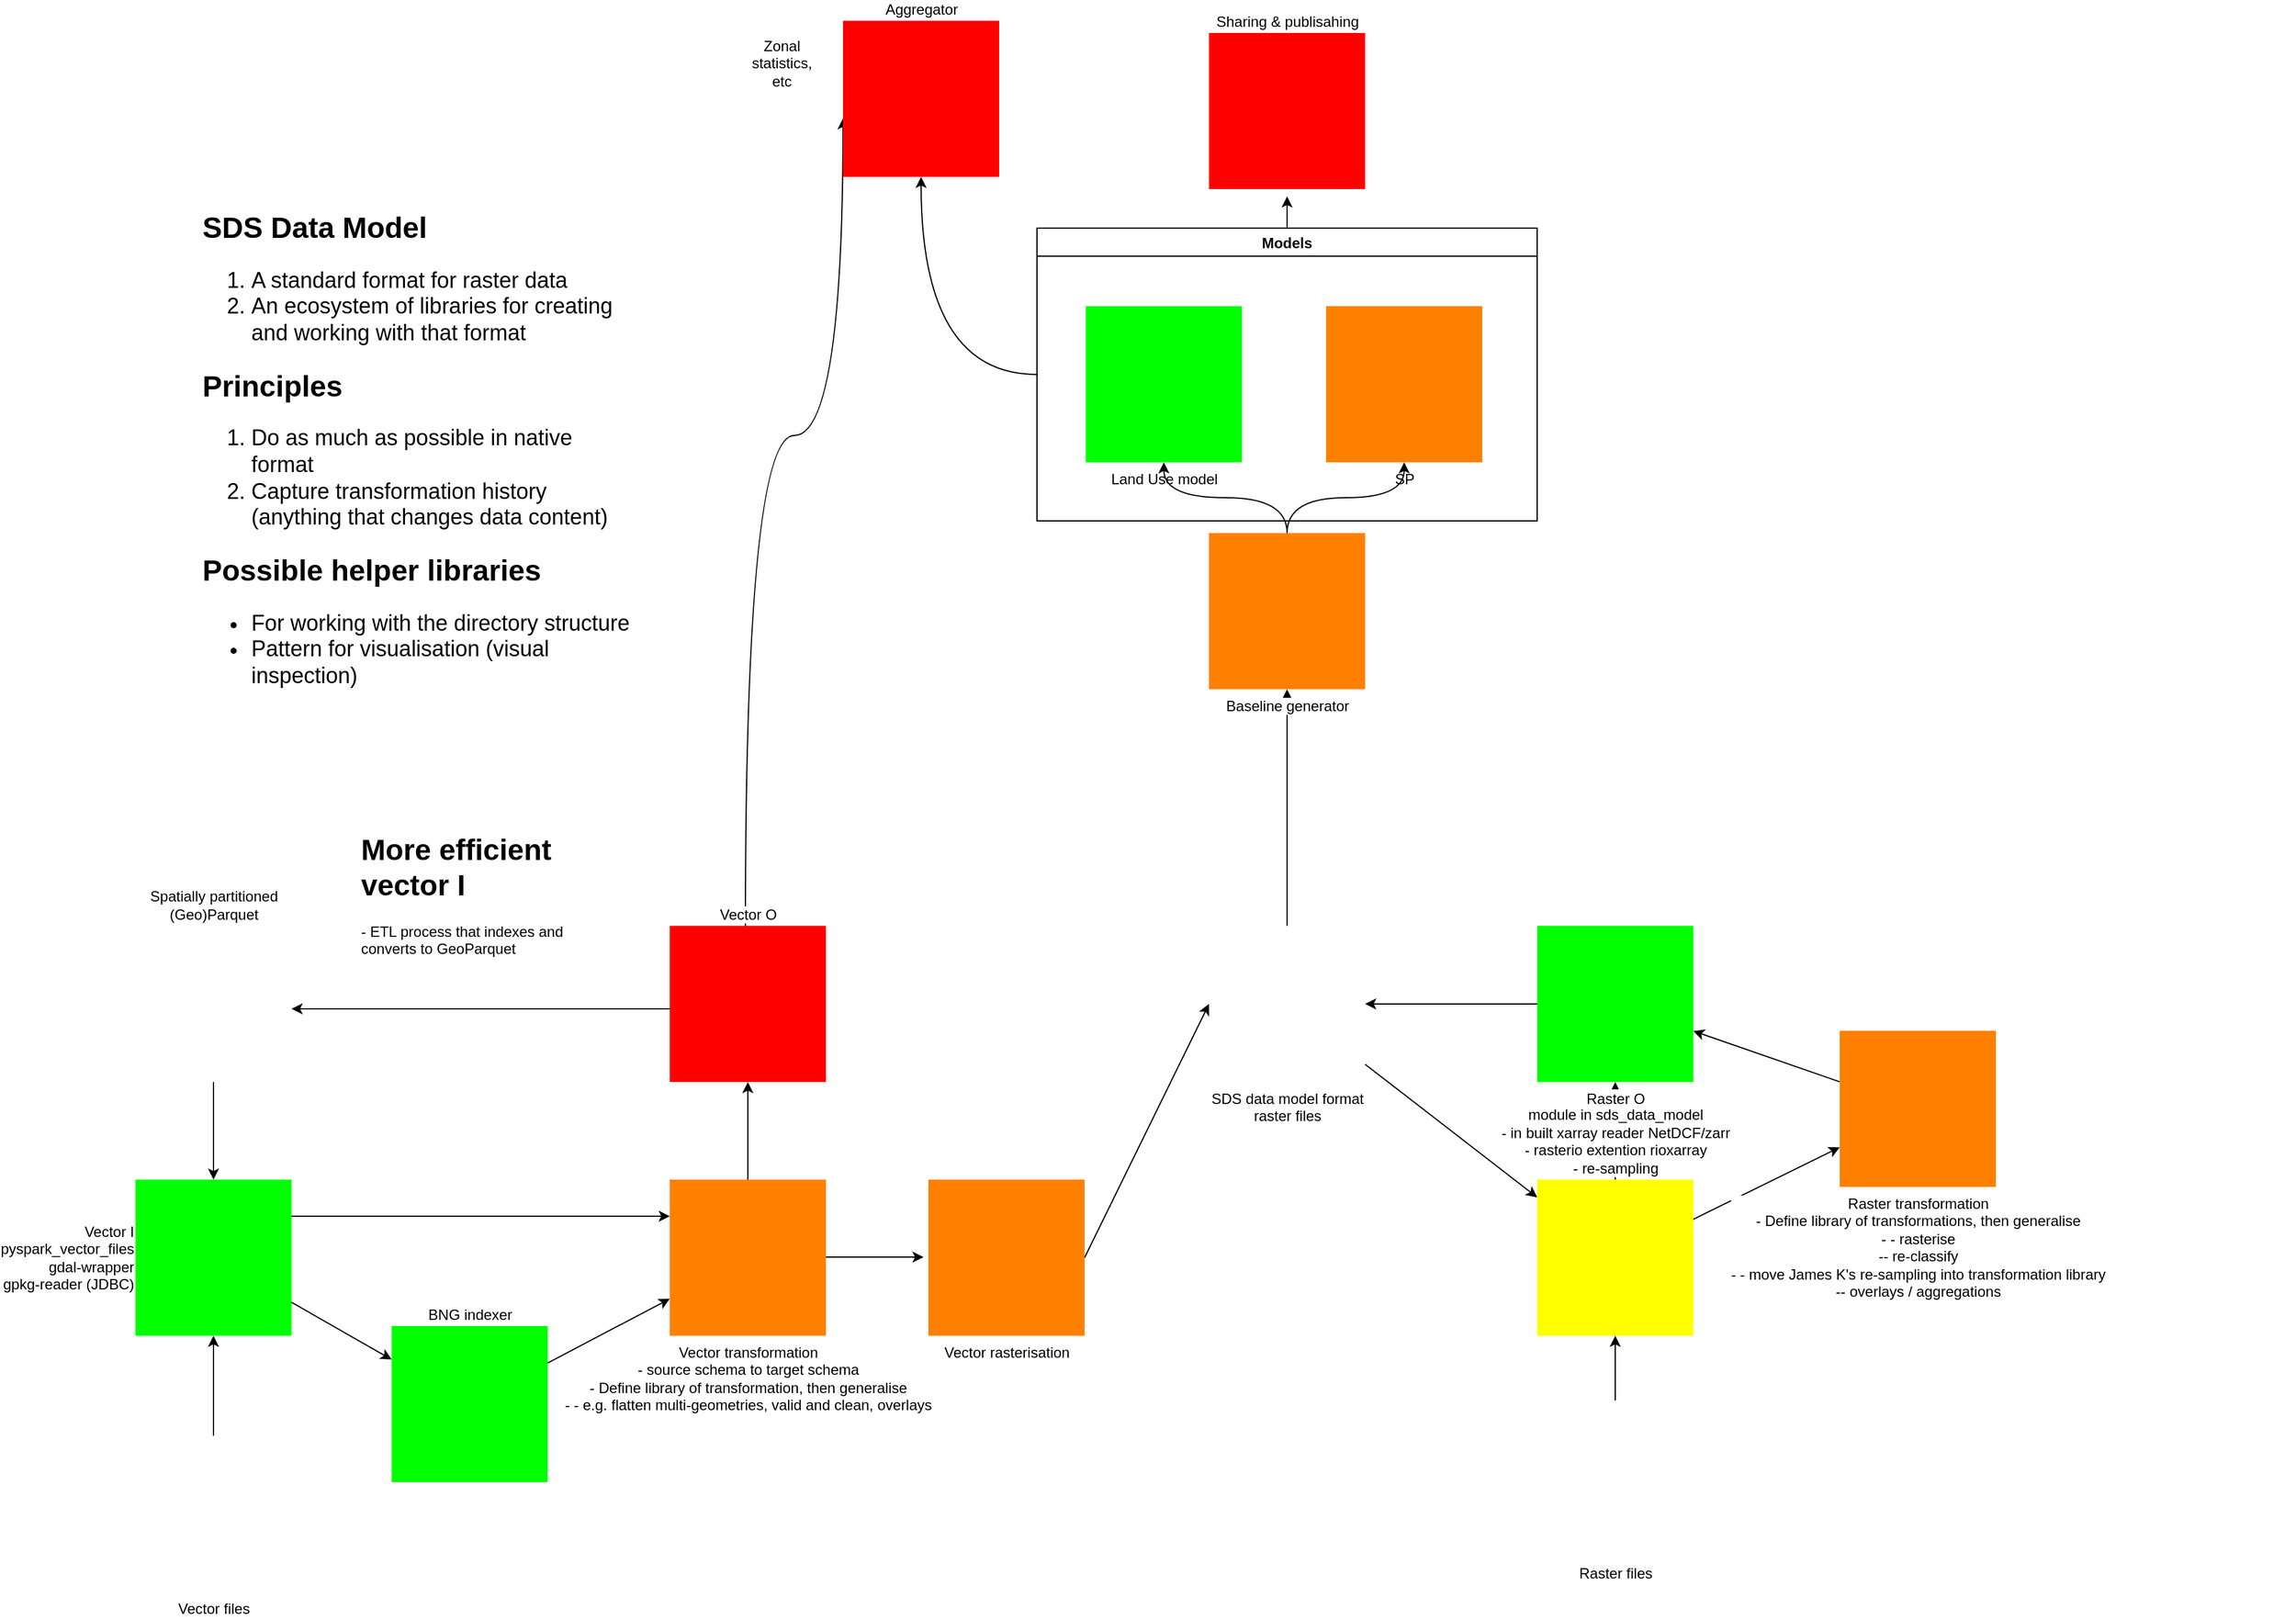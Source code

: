 <mxfile version="20.3.7" type="github">
  <diagram id="CqUPn2uWzYHRTuGjEwln" name="Page-1">
    <mxGraphModel dx="2790" dy="2258" grid="1" gridSize="10" guides="1" tooltips="1" connect="1" arrows="1" fold="1" page="1" pageScale="1" pageWidth="827" pageHeight="1169" math="0" shadow="0">
      <root>
        <mxCell id="0" />
        <mxCell id="1" parent="0" />
        <mxCell id="dSyi5RVKGaQ4QqKbwUSH-55" style="edgeStyle=none;rounded=0;orthogonalLoop=1;jettySize=auto;html=1;fontColor=#000000;" parent="1" source="dSyi5RVKGaQ4QqKbwUSH-2" target="dSyi5RVKGaQ4QqKbwUSH-6" edge="1">
          <mxGeometry relative="1" as="geometry" />
        </mxCell>
        <mxCell id="Nt-MfTzIqreWyTEX4Cc8-31" value="" style="edgeStyle=elbowEdgeStyle;rounded=0;orthogonalLoop=1;jettySize=auto;elbow=vertical;html=1;fontSize=24;" edge="1" parent="1" source="dSyi5RVKGaQ4QqKbwUSH-2">
          <mxGeometry relative="1" as="geometry">
            <mxPoint x="1003" y="260" as="targetPoint" />
          </mxGeometry>
        </mxCell>
        <mxCell id="dSyi5RVKGaQ4QqKbwUSH-2" value="Raster I&lt;br&gt;module in sds_data_model&lt;br&gt;- in built xarray reader NetDCF/zarr&lt;br&gt;- rasterio extention rioxarray&lt;br&gt;- re-sampling" style="shape=image;html=1;verticalAlign=bottom;verticalLabelPosition=top;labelBackgroundColor=#ffffff;imageAspect=0;aspect=fixed;image=https://cdn1.iconfinder.com/data/icons/ionicons-fill-vol-2/512/logo-python-128.png;labelPosition=center;align=center;imageBackground=#FFFF00;" parent="1" vertex="1">
          <mxGeometry x="939" y="340" width="128" height="128" as="geometry" />
        </mxCell>
        <mxCell id="Nt-MfTzIqreWyTEX4Cc8-22" style="rounded=0;orthogonalLoop=1;jettySize=auto;html=1;fontSize=24;" edge="1" parent="1" source="dSyi5RVKGaQ4QqKbwUSH-3" target="Nt-MfTzIqreWyTEX4Cc8-20">
          <mxGeometry relative="1" as="geometry" />
        </mxCell>
        <mxCell id="Nt-MfTzIqreWyTEX4Cc8-25" value="" style="edgeStyle=elbowEdgeStyle;rounded=0;orthogonalLoop=1;jettySize=auto;html=1;fontSize=24;elbow=vertical;" edge="1" parent="1" source="dSyi5RVKGaQ4QqKbwUSH-3" target="dSyi5RVKGaQ4QqKbwUSH-4">
          <mxGeometry relative="1" as="geometry">
            <mxPoint x="-2" y="404" as="targetPoint" />
            <Array as="points">
              <mxPoint x="80" y="370" />
            </Array>
          </mxGeometry>
        </mxCell>
        <mxCell id="dSyi5RVKGaQ4QqKbwUSH-3" value="Vector I&lt;br&gt;pyspark_vector_files&lt;br&gt;gdal-wrapper&lt;br&gt;gpkg-reader (JDBC)" style="shape=image;html=1;verticalAlign=middle;verticalLabelPosition=middle;labelBackgroundColor=#ffffff;imageAspect=0;aspect=fixed;image=https://cdn1.iconfinder.com/data/icons/ionicons-fill-vol-2/512/logo-python-128.png;labelPosition=left;align=right;fontColor=#000000;imageBackground=#00FF00;" parent="1" vertex="1">
          <mxGeometry x="-210" y="340" width="128" height="128" as="geometry" />
        </mxCell>
        <mxCell id="dSyi5RVKGaQ4QqKbwUSH-10" value="" style="edgeStyle=orthogonalEdgeStyle;rounded=0;orthogonalLoop=1;jettySize=auto;html=1;" parent="1" source="dSyi5RVKGaQ4QqKbwUSH-4" target="dSyi5RVKGaQ4QqKbwUSH-9" edge="1">
          <mxGeometry relative="1" as="geometry" />
        </mxCell>
        <mxCell id="Nt-MfTzIqreWyTEX4Cc8-28" value="" style="edgeStyle=elbowEdgeStyle;rounded=0;orthogonalLoop=1;jettySize=auto;elbow=vertical;html=1;fontSize=24;" edge="1" parent="1" source="dSyi5RVKGaQ4QqKbwUSH-4">
          <mxGeometry relative="1" as="geometry">
            <mxPoint x="436" y="403.429" as="targetPoint" />
          </mxGeometry>
        </mxCell>
        <mxCell id="dSyi5RVKGaQ4QqKbwUSH-4" value="Vector transformation&lt;br&gt;- source schema to target schema&lt;br&gt;- Define library of transformation, then generalise&lt;br&gt;- - e.g. flatten multi-geometries, valid and clean, overlays" style="shape=image;html=1;verticalAlign=top;verticalLabelPosition=bottom;labelBackgroundColor=#ffffff;imageAspect=0;aspect=fixed;image=https://cdn1.iconfinder.com/data/icons/ionicons-fill-vol-2/512/logo-python-128.png;imageBackground=#FF8000;" parent="1" vertex="1">
          <mxGeometry x="228" y="340" width="128" height="128" as="geometry" />
        </mxCell>
        <mxCell id="Nt-MfTzIqreWyTEX4Cc8-37" style="rounded=0;orthogonalLoop=1;jettySize=auto;elbow=vertical;html=1;fontSize=24;" edge="1" parent="1" source="dSyi5RVKGaQ4QqKbwUSH-6" target="Nt-MfTzIqreWyTEX4Cc8-32">
          <mxGeometry relative="1" as="geometry" />
        </mxCell>
        <mxCell id="dSyi5RVKGaQ4QqKbwUSH-6" value="Raster transformation&lt;br&gt;- Define library of transformations, then generalise&lt;br&gt;- - rasterise&lt;br&gt;-- re-classify&lt;br&gt;- - move James K&#39;s re-sampling into transformation library&lt;br&gt;-- overlays / aggregations" style="shape=image;html=1;verticalAlign=top;verticalLabelPosition=bottom;labelBackgroundColor=#ffffff;imageAspect=0;aspect=fixed;image=https://cdn1.iconfinder.com/data/icons/ionicons-fill-vol-2/512/logo-python-128.png;imageBackground=#FF8000;" parent="1" vertex="1">
          <mxGeometry x="1187" y="218" width="128" height="128" as="geometry" />
        </mxCell>
        <mxCell id="dSyi5RVKGaQ4QqKbwUSH-8" value="&lt;h1&gt;&lt;br&gt;&lt;/h1&gt;" style="text;html=1;strokeColor=none;fillColor=none;spacing=5;spacingTop=-20;whiteSpace=wrap;overflow=hidden;rounded=0;" parent="1" vertex="1">
          <mxGeometry x="420" y="580" width="190" height="120" as="geometry" />
        </mxCell>
        <mxCell id="dSyi5RVKGaQ4QqKbwUSH-62" style="edgeStyle=orthogonalEdgeStyle;rounded=0;orthogonalLoop=1;jettySize=auto;html=1;entryX=0;entryY=0.625;entryDx=0;entryDy=0;entryPerimeter=0;fontColor=#000000;curved=1;" parent="1" source="dSyi5RVKGaQ4QqKbwUSH-9" target="dSyi5RVKGaQ4QqKbwUSH-60" edge="1">
          <mxGeometry relative="1" as="geometry">
            <Array as="points">
              <mxPoint x="290" y="-270" />
            </Array>
          </mxGeometry>
        </mxCell>
        <mxCell id="Nt-MfTzIqreWyTEX4Cc8-26" value="" style="edgeStyle=elbowEdgeStyle;rounded=0;orthogonalLoop=1;jettySize=auto;elbow=vertical;html=1;fontSize=24;" edge="1" parent="1" source="dSyi5RVKGaQ4QqKbwUSH-9" target="Nt-MfTzIqreWyTEX4Cc8-14">
          <mxGeometry relative="1" as="geometry">
            <Array as="points">
              <mxPoint x="80" y="200" />
              <mxPoint x="190" y="210" />
            </Array>
          </mxGeometry>
        </mxCell>
        <mxCell id="dSyi5RVKGaQ4QqKbwUSH-9" value="Vector O" style="shape=image;html=1;verticalAlign=bottom;verticalLabelPosition=top;labelBackgroundColor=#ffffff;imageAspect=0;aspect=fixed;image=https://cdn1.iconfinder.com/data/icons/ionicons-fill-vol-2/512/logo-python-128.png;labelPosition=center;align=center;imageBackground=#FF0000;" parent="1" vertex="1">
          <mxGeometry x="228" y="132" width="128" height="128" as="geometry" />
        </mxCell>
        <mxCell id="dSyi5RVKGaQ4QqKbwUSH-25" value="" style="rounded=0;orthogonalLoop=1;jettySize=auto;html=1;exitX=1;exitY=0.5;exitDx=0;exitDy=0;entryX=0;entryY=0.5;entryDx=0;entryDy=0;" parent="1" source="Nt-MfTzIqreWyTEX4Cc8-29" edge="1" target="dSyi5RVKGaQ4QqKbwUSH-46">
          <mxGeometry relative="1" as="geometry">
            <mxPoint x="650" y="320" as="targetPoint" />
            <mxPoint x="568" y="367.178" as="sourcePoint" />
          </mxGeometry>
        </mxCell>
        <mxCell id="dSyi5RVKGaQ4QqKbwUSH-51" value="" style="edgeStyle=none;rounded=0;orthogonalLoop=1;jettySize=auto;html=1;fontColor=#000000;" parent="1" source="dSyi5RVKGaQ4QqKbwUSH-38" target="dSyi5RVKGaQ4QqKbwUSH-2" edge="1">
          <mxGeometry relative="1" as="geometry" />
        </mxCell>
        <mxCell id="dSyi5RVKGaQ4QqKbwUSH-38" value="Raster files" style="shape=image;html=1;verticalAlign=top;verticalLabelPosition=bottom;labelBackgroundColor=#ffffff;imageAspect=0;aspect=fixed;image=https://cdn1.iconfinder.com/data/icons/100-basic-for-user-interface/32/73-files-128.png" parent="1" vertex="1">
          <mxGeometry x="939" y="521" width="128" height="128" as="geometry" />
        </mxCell>
        <mxCell id="dSyi5RVKGaQ4QqKbwUSH-40" value="&lt;h1&gt;More efficient vector I&lt;/h1&gt;&lt;p&gt;- ETL process that indexes and converts to GeoParquet&lt;/p&gt;" style="text;html=1;strokeColor=none;fillColor=none;spacing=5;spacingTop=-20;whiteSpace=wrap;overflow=hidden;rounded=0;" parent="1" vertex="1">
          <mxGeometry x="-30" y="50" width="190" height="120" as="geometry" />
        </mxCell>
        <mxCell id="dSyi5RVKGaQ4QqKbwUSH-47" style="edgeStyle=none;rounded=0;orthogonalLoop=1;jettySize=auto;html=1;fontColor=#000000;" parent="1" source="dSyi5RVKGaQ4QqKbwUSH-46" target="dSyi5RVKGaQ4QqKbwUSH-2" edge="1">
          <mxGeometry relative="1" as="geometry" />
        </mxCell>
        <mxCell id="dSyi5RVKGaQ4QqKbwUSH-49" value="" style="edgeStyle=none;rounded=0;orthogonalLoop=1;jettySize=auto;html=1;fontColor=#000000;" parent="1" source="dSyi5RVKGaQ4QqKbwUSH-46" target="dSyi5RVKGaQ4QqKbwUSH-75" edge="1">
          <mxGeometry relative="1" as="geometry">
            <mxPoint x="734" y="120" as="targetPoint" />
          </mxGeometry>
        </mxCell>
        <mxCell id="dSyi5RVKGaQ4QqKbwUSH-46" value="SDS data model format&lt;br&gt;raster files" style="shape=image;html=1;verticalAlign=top;verticalLabelPosition=bottom;labelBackgroundColor=#ffffff;imageAspect=0;aspect=fixed;image=https://cdn1.iconfinder.com/data/icons/100-basic-for-user-interface/32/73-files-128.png" parent="1" vertex="1">
          <mxGeometry x="670" y="132" width="128" height="128" as="geometry" />
        </mxCell>
        <mxCell id="dSyi5RVKGaQ4QqKbwUSH-63" value="" style="edgeStyle=orthogonalEdgeStyle;curved=1;rounded=0;orthogonalLoop=1;jettySize=auto;html=1;fontColor=#000000;" parent="1" source="dSyi5RVKGaQ4QqKbwUSH-50" target="dSyi5RVKGaQ4QqKbwUSH-60" edge="1">
          <mxGeometry relative="1" as="geometry" />
        </mxCell>
        <mxCell id="dSyi5RVKGaQ4QqKbwUSH-69" value="" style="edgeStyle=orthogonalEdgeStyle;curved=1;rounded=0;orthogonalLoop=1;jettySize=auto;html=1;fontColor=#000000;" parent="1" source="dSyi5RVKGaQ4QqKbwUSH-50" edge="1">
          <mxGeometry relative="1" as="geometry">
            <mxPoint x="734" y="-466" as="targetPoint" />
          </mxGeometry>
        </mxCell>
        <mxCell id="dSyi5RVKGaQ4QqKbwUSH-50" value="Models" style="swimlane;fontColor=#000000;" parent="1" vertex="1">
          <mxGeometry x="529" y="-440" width="410" height="240" as="geometry" />
        </mxCell>
        <mxCell id="dSyi5RVKGaQ4QqKbwUSH-15" value="SP" style="shape=image;html=1;verticalAlign=top;verticalLabelPosition=bottom;labelBackgroundColor=#ffffff;imageAspect=0;aspect=fixed;image=https://cdn1.iconfinder.com/data/icons/ionicons-fill-vol-2/512/logo-python-128.png;imageBackground=#FF8000;" parent="dSyi5RVKGaQ4QqKbwUSH-50" vertex="1">
          <mxGeometry x="237" y="64" width="128" height="128" as="geometry" />
        </mxCell>
        <mxCell id="dSyi5RVKGaQ4QqKbwUSH-17" value="Land Use model" style="shape=image;html=1;verticalAlign=top;verticalLabelPosition=bottom;labelBackgroundColor=#ffffff;imageAspect=0;aspect=fixed;image=https://cdn1.iconfinder.com/data/icons/ionicons-fill-vol-2/512/logo-python-128.png;imageBackground=#00FF00;" parent="dSyi5RVKGaQ4QqKbwUSH-50" vertex="1">
          <mxGeometry x="40" y="64" width="128" height="128" as="geometry" />
        </mxCell>
        <mxCell id="dSyi5RVKGaQ4QqKbwUSH-76" style="edgeStyle=orthogonalEdgeStyle;curved=1;rounded=0;orthogonalLoop=1;jettySize=auto;html=1;fontColor=#000000;" parent="dSyi5RVKGaQ4QqKbwUSH-50" source="dSyi5RVKGaQ4QqKbwUSH-75" target="dSyi5RVKGaQ4QqKbwUSH-17" edge="1">
          <mxGeometry relative="1" as="geometry" />
        </mxCell>
        <mxCell id="dSyi5RVKGaQ4QqKbwUSH-77" style="edgeStyle=orthogonalEdgeStyle;curved=1;rounded=0;orthogonalLoop=1;jettySize=auto;html=1;fontColor=#000000;" parent="dSyi5RVKGaQ4QqKbwUSH-50" source="dSyi5RVKGaQ4QqKbwUSH-75" target="dSyi5RVKGaQ4QqKbwUSH-15" edge="1">
          <mxGeometry relative="1" as="geometry" />
        </mxCell>
        <mxCell id="dSyi5RVKGaQ4QqKbwUSH-75" value="Baseline generator" style="shape=image;html=1;verticalAlign=top;verticalLabelPosition=bottom;labelBackgroundColor=#ffffff;imageAspect=0;aspect=fixed;image=https://cdn1.iconfinder.com/data/icons/ionicons-fill-vol-2/512/logo-python-128.png;imageBackground=#FF8000;" parent="dSyi5RVKGaQ4QqKbwUSH-50" vertex="1">
          <mxGeometry x="141" y="250" width="128" height="128" as="geometry" />
        </mxCell>
        <mxCell id="dSyi5RVKGaQ4QqKbwUSH-60" value="Aggregator" style="shape=image;html=1;verticalAlign=bottom;verticalLabelPosition=top;labelBackgroundColor=#ffffff;imageAspect=0;aspect=fixed;image=https://cdn1.iconfinder.com/data/icons/ionicons-fill-vol-2/512/logo-python-128.png;labelPosition=center;align=center;imageBackground=#FF0000;" parent="1" vertex="1">
          <mxGeometry x="370" y="-610" width="128" height="128" as="geometry" />
        </mxCell>
        <mxCell id="dSyi5RVKGaQ4QqKbwUSH-61" value="Zonal statistics, etc" style="text;html=1;strokeColor=none;fillColor=none;align=center;verticalAlign=middle;whiteSpace=wrap;rounded=0;fontColor=#000000;" parent="1" vertex="1">
          <mxGeometry x="290" y="-590" width="60" height="30" as="geometry" />
        </mxCell>
        <mxCell id="dSyi5RVKGaQ4QqKbwUSH-64" value="&lt;h1&gt;&lt;br&gt;&lt;/h1&gt;" style="text;html=1;strokeColor=none;fillColor=none;spacing=5;spacingTop=-20;whiteSpace=wrap;overflow=hidden;rounded=0;fontColor=#000000;" parent="1" vertex="1">
          <mxGeometry x="1370" y="200" width="190" height="350" as="geometry" />
        </mxCell>
        <mxCell id="dSyi5RVKGaQ4QqKbwUSH-65" value="Sharing &amp;amp; publisahing" style="shape=image;html=1;verticalAlign=bottom;verticalLabelPosition=top;labelBackgroundColor=#ffffff;imageAspect=0;aspect=fixed;image=https://cdn1.iconfinder.com/data/icons/ionicons-fill-vol-2/512/logo-python-128.png;labelPosition=center;align=center;imageBackground=#FF0000;" parent="1" vertex="1">
          <mxGeometry x="670" y="-600" width="128" height="128" as="geometry" />
        </mxCell>
        <mxCell id="Nt-MfTzIqreWyTEX4Cc8-1" value="&lt;h1&gt;&lt;span style=&quot;background-color: initial;&quot;&gt;SDS Data Model&lt;/span&gt;&lt;br&gt;&lt;/h1&gt;&lt;div style=&quot;&quot;&gt;&lt;ol style=&quot;font-size: 18px;&quot;&gt;&lt;li&gt;A standard format for raster data&lt;/li&gt;&lt;li&gt;An ecosystem of libraries for creating and working with that format&lt;/li&gt;&lt;/ol&gt;&lt;div style=&quot;&quot;&gt;&lt;h1 style=&quot;&quot;&gt;&lt;font style=&quot;font-size: 24px;&quot;&gt;Principles&lt;/font&gt;&lt;/h1&gt;&lt;p style=&quot;font-size: 18px;&quot;&gt;&lt;/p&gt;&lt;ol style=&quot;font-size: 18px;&quot;&gt;&lt;li&gt;Do as much as possible in native format&lt;/li&gt;&lt;li&gt;Capture transformation history (anything that changes data content)&lt;/li&gt;&lt;/ol&gt;&lt;div style=&quot;&quot;&gt;&lt;h1 style=&quot;&quot;&gt;&lt;span style=&quot;background-color: initial;&quot;&gt;&lt;font style=&quot;font-size: 24px;&quot;&gt;Possible helper libraries&lt;/font&gt;&lt;/span&gt;&lt;/h1&gt;&lt;h1 style=&quot;font-size: 18px;&quot;&gt;&lt;ul&gt;&lt;li&gt;&lt;span style=&quot;font-weight: normal;&quot;&gt;For working with the directory structure&lt;/span&gt;&lt;/li&gt;&lt;li&gt;&lt;span style=&quot;font-weight: normal;&quot;&gt;Pattern for visualisation (visual inspection)&lt;/span&gt;&lt;/li&gt;&lt;/ul&gt;&lt;/h1&gt;&lt;/div&gt;&lt;p style=&quot;font-size: 18px;&quot;&gt;&lt;/p&gt;&lt;/div&gt;&lt;/div&gt;" style="text;html=1;strokeColor=none;fillColor=none;spacing=5;spacingTop=-20;whiteSpace=wrap;overflow=hidden;rounded=0;" vertex="1" parent="1">
          <mxGeometry x="-160" y="-460" width="360" height="460" as="geometry" />
        </mxCell>
        <mxCell id="Nt-MfTzIqreWyTEX4Cc8-11" value="" style="edgeStyle=orthogonalEdgeStyle;rounded=0;orthogonalLoop=1;jettySize=auto;html=1;fontSize=24;" edge="1" parent="1" source="Nt-MfTzIqreWyTEX4Cc8-9" target="dSyi5RVKGaQ4QqKbwUSH-3">
          <mxGeometry relative="1" as="geometry" />
        </mxCell>
        <mxCell id="Nt-MfTzIqreWyTEX4Cc8-9" value="Vector files" style="shape=image;html=1;verticalAlign=top;verticalLabelPosition=bottom;labelBackgroundColor=#ffffff;imageAspect=0;aspect=fixed;image=https://cdn1.iconfinder.com/data/icons/100-basic-for-user-interface/32/73-files-128.png" vertex="1" parent="1">
          <mxGeometry x="-210" y="550" width="128" height="128" as="geometry" />
        </mxCell>
        <mxCell id="Nt-MfTzIqreWyTEX4Cc8-16" value="" style="edgeStyle=orthogonalEdgeStyle;rounded=0;orthogonalLoop=1;jettySize=auto;html=1;fontSize=24;" edge="1" parent="1" source="Nt-MfTzIqreWyTEX4Cc8-14" target="dSyi5RVKGaQ4QqKbwUSH-3">
          <mxGeometry relative="1" as="geometry" />
        </mxCell>
        <mxCell id="Nt-MfTzIqreWyTEX4Cc8-14" value="Spatially partitioned &lt;br&gt;(Geo)Parquet" style="shape=image;html=1;verticalAlign=bottom;verticalLabelPosition=top;labelBackgroundColor=#ffffff;imageAspect=0;aspect=fixed;image=https://cdn1.iconfinder.com/data/icons/100-basic-for-user-interface/32/73-files-128.png;labelPosition=center;align=center;" vertex="1" parent="1">
          <mxGeometry x="-210" y="132" width="128" height="128" as="geometry" />
        </mxCell>
        <mxCell id="Nt-MfTzIqreWyTEX4Cc8-23" style="edgeStyle=none;rounded=0;orthogonalLoop=1;jettySize=auto;html=1;fontSize=24;" edge="1" parent="1" source="Nt-MfTzIqreWyTEX4Cc8-20" target="dSyi5RVKGaQ4QqKbwUSH-4">
          <mxGeometry relative="1" as="geometry" />
        </mxCell>
        <mxCell id="Nt-MfTzIqreWyTEX4Cc8-20" value="BNG indexer" style="shape=image;html=1;verticalAlign=bottom;verticalLabelPosition=top;labelBackgroundColor=#ffffff;imageAspect=0;aspect=fixed;image=https://cdn1.iconfinder.com/data/icons/ionicons-fill-vol-2/512/logo-python-128.png;labelPosition=center;align=center;fontColor=#000000;imageBackground=#00FF00;" vertex="1" parent="1">
          <mxGeometry y="460" width="128" height="128" as="geometry" />
        </mxCell>
        <mxCell id="Nt-MfTzIqreWyTEX4Cc8-29" value="Vector rasterisation" style="shape=image;html=1;verticalAlign=top;verticalLabelPosition=bottom;labelBackgroundColor=#ffffff;imageAspect=0;aspect=fixed;image=https://cdn1.iconfinder.com/data/icons/ionicons-fill-vol-2/512/logo-python-128.png;imageBackground=#FF8000;" vertex="1" parent="1">
          <mxGeometry x="440" y="340" width="128" height="128" as="geometry" />
        </mxCell>
        <mxCell id="Nt-MfTzIqreWyTEX4Cc8-35" style="edgeStyle=elbowEdgeStyle;rounded=0;orthogonalLoop=1;jettySize=auto;elbow=vertical;html=1;fontSize=24;" edge="1" parent="1" source="Nt-MfTzIqreWyTEX4Cc8-32" target="dSyi5RVKGaQ4QqKbwUSH-46">
          <mxGeometry relative="1" as="geometry" />
        </mxCell>
        <mxCell id="Nt-MfTzIqreWyTEX4Cc8-32" value="Raster O" style="shape=image;html=1;verticalAlign=top;verticalLabelPosition=bottom;labelBackgroundColor=#ffffff;imageAspect=0;aspect=fixed;image=https://cdn1.iconfinder.com/data/icons/ionicons-fill-vol-2/512/logo-python-128.png;imageBackground=#00FF00;" vertex="1" parent="1">
          <mxGeometry x="939" y="132" width="128" height="128" as="geometry" />
        </mxCell>
      </root>
    </mxGraphModel>
  </diagram>
</mxfile>
